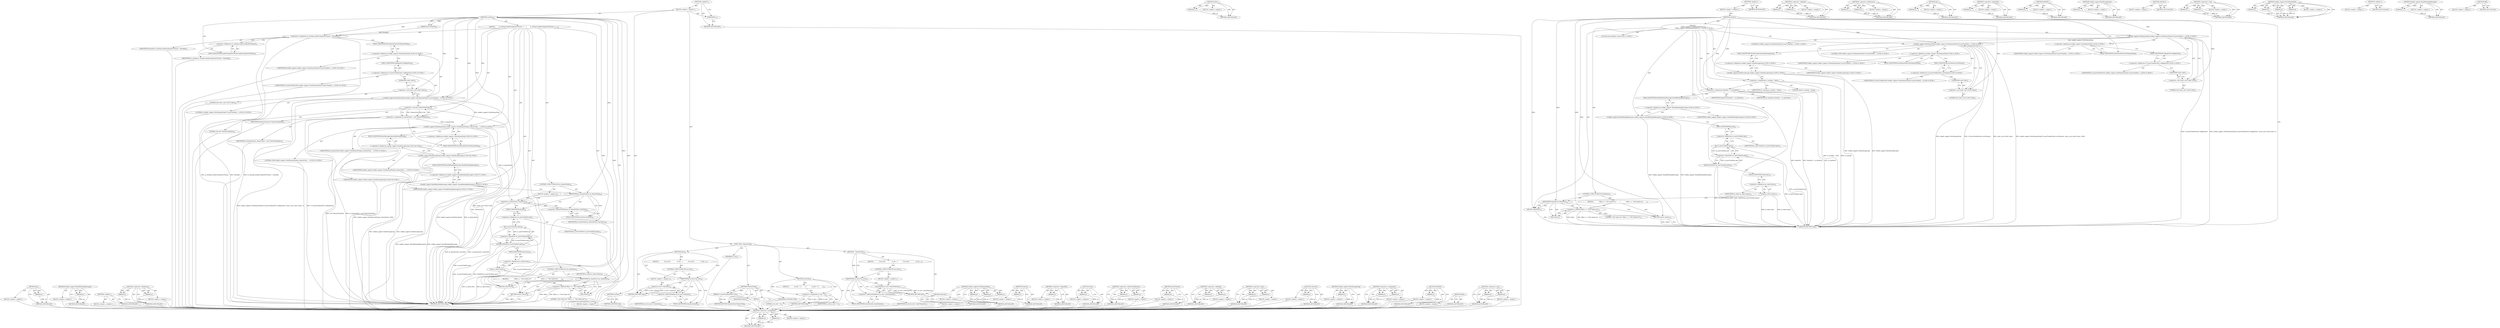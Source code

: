 digraph "&lt;operator&gt;.cast" {
vulnerable_109 [label=<(METHOD,&lt;operator&gt;.assignment)>];
vulnerable_110 [label=<(PARAM,p1)>];
vulnerable_111 [label=<(PARAM,p2)>];
vulnerable_112 [label=<(BLOCK,&lt;empty&gt;,&lt;empty&gt;)>];
vulnerable_113 [label=<(METHOD_RETURN,ANY)>];
vulnerable_130 [label=<(METHOD,clear)>];
vulnerable_131 [label=<(PARAM,p1)>];
vulnerable_132 [label=<(BLOCK,&lt;empty&gt;,&lt;empty&gt;)>];
vulnerable_133 [label=<(METHOD_RETURN,ANY)>];
vulnerable_6 [label=<(METHOD,&lt;global&gt;)<SUB>1</SUB>>];
vulnerable_7 [label=<(BLOCK,&lt;empty&gt;,&lt;empty&gt;)<SUB>1</SUB>>];
vulnerable_8 [label=<(METHOD,runTest)<SUB>1</SUB>>];
vulnerable_9 [label="<(BLOCK,{
         webkit_support::PostDelayedTask(CCLa...,{
         webkit_support::PostDelayedTask(CCLa...)<SUB>2</SUB>>"];
vulnerable_10 [label="<(webkit_support.PostDelayedTask,webkit_support::PostDelayedTask(CCLayerTreeHost...)<SUB>3</SUB>>"];
vulnerable_11 [label="<(&lt;operator&gt;.fieldAccess,webkit_support::PostDelayedTask)<SUB>3</SUB>>"];
vulnerable_12 [label="<(IDENTIFIER,webkit_support,webkit_support::PostDelayedTask(CCLayerTreeHost...)<SUB>3</SUB>>"];
vulnerable_13 [label=<(FIELD_IDENTIFIER,PostDelayedTask,PostDelayedTask)<SUB>3</SUB>>];
vulnerable_14 [label="<(&lt;operator&gt;.fieldAccess,CCLayerTreeHostTest::onBeginTest)<SUB>3</SUB>>"];
vulnerable_15 [label="<(IDENTIFIER,CCLayerTreeHostTest,webkit_support::PostDelayedTask(CCLayerTreeHost...)<SUB>3</SUB>>"];
vulnerable_16 [label=<(FIELD_IDENTIFIER,onBeginTest,onBeginTest)<SUB>3</SUB>>];
vulnerable_17 [label=<(&lt;operator&gt;.cast,static_cast&lt;void*&gt;(this))<SUB>3</SUB>>];
vulnerable_18 [label=<(UNKNOWN,void*,void*)<SUB>3</SUB>>];
vulnerable_19 [label=<(LITERAL,this,static_cast&lt;void*&gt;(this))<SUB>3</SUB>>];
vulnerable_20 [label="<(LITERAL,0,webkit_support::PostDelayedTask(CCLayerTreeHost...)<SUB>3</SUB>>"];
vulnerable_21 [label="<(webkit_support.PostDelayedTask,webkit_support::PostDelayedTask(CCLayerTreeHost...)<SUB>4</SUB>>"];
vulnerable_22 [label="<(&lt;operator&gt;.fieldAccess,webkit_support::PostDelayedTask)<SUB>4</SUB>>"];
vulnerable_23 [label="<(IDENTIFIER,webkit_support,webkit_support::PostDelayedTask(CCLayerTreeHost...)<SUB>4</SUB>>"];
vulnerable_24 [label=<(FIELD_IDENTIFIER,PostDelayedTask,PostDelayedTask)<SUB>4</SUB>>];
vulnerable_25 [label="<(&lt;operator&gt;.fieldAccess,CCLayerTreeHostTest::testTimeout)<SUB>4</SUB>>"];
vulnerable_26 [label="<(IDENTIFIER,CCLayerTreeHostTest,webkit_support::PostDelayedTask(CCLayerTreeHost...)<SUB>4</SUB>>"];
vulnerable_27 [label=<(FIELD_IDENTIFIER,testTimeout,testTimeout)<SUB>4</SUB>>];
vulnerable_28 [label=<(&lt;operator&gt;.cast,static_cast&lt;void*&gt;(this))<SUB>4</SUB>>];
vulnerable_29 [label=<(UNKNOWN,void*,void*)<SUB>4</SUB>>];
vulnerable_30 [label=<(LITERAL,this,static_cast&lt;void*&gt;(this))<SUB>4</SUB>>];
vulnerable_31 [label="<(LITERAL,5000,webkit_support::PostDelayedTask(CCLayerTreeHost...)<SUB>4</SUB>>"];
vulnerable_32 [label="<(webkit_support.RunMessageLoop,webkit_support::RunMessageLoop())<SUB>5</SUB>>"];
vulnerable_33 [label="<(&lt;operator&gt;.fieldAccess,webkit_support::RunMessageLoop)<SUB>5</SUB>>"];
vulnerable_34 [label="<(IDENTIFIER,webkit_support,webkit_support::RunMessageLoop())<SUB>5</SUB>>"];
vulnerable_35 [label=<(FIELD_IDENTIFIER,RunMessageLoop,RunMessageLoop)<SUB>5</SUB>>];
vulnerable_36 [label=<(&lt;operator&gt;.assignment,m_running = false)<SUB>6</SUB>>];
vulnerable_37 [label=<(IDENTIFIER,m_running,m_running = false)<SUB>6</SUB>>];
vulnerable_38 [label=<(LITERAL,false,m_running = false)<SUB>6</SUB>>];
vulnerable_39 [label="<(LOCAL,bool timedOut: bool)<SUB>7</SUB>>"];
vulnerable_40 [label=<(&lt;operator&gt;.assignment,timedOut = m_timedOut)<SUB>7</SUB>>];
vulnerable_41 [label=<(IDENTIFIER,timedOut,timedOut = m_timedOut)<SUB>7</SUB>>];
vulnerable_42 [label=<(IDENTIFIER,m_timedOut,timedOut = m_timedOut)<SUB>7</SUB>>];
vulnerable_43 [label="<(webkit_support.RunAllPendingMessages,webkit_support::RunAllPendingMessages())<SUB>8</SUB>>"];
vulnerable_44 [label="<(&lt;operator&gt;.fieldAccess,webkit_support::RunAllPendingMessages)<SUB>8</SUB>>"];
vulnerable_45 [label="<(IDENTIFIER,webkit_support,webkit_support::RunAllPendingMessages())<SUB>8</SUB>>"];
vulnerable_46 [label=<(FIELD_IDENTIFIER,RunAllPendingMessages,RunAllPendingMessages)<SUB>8</SUB>>];
vulnerable_47 [label=<(ASSERT,ASSERT(!m_layerTreeHost.get()))<SUB>9</SUB>>];
vulnerable_48 [label=<(&lt;operator&gt;.logicalNot,!m_layerTreeHost.get())<SUB>9</SUB>>];
vulnerable_49 [label=<(get,m_layerTreeHost.get())<SUB>9</SUB>>];
vulnerable_50 [label=<(&lt;operator&gt;.fieldAccess,m_layerTreeHost.get)<SUB>9</SUB>>];
vulnerable_51 [label=<(IDENTIFIER,m_layerTreeHost,m_layerTreeHost.get())<SUB>9</SUB>>];
vulnerable_52 [label=<(FIELD_IDENTIFIER,get,get)<SUB>9</SUB>>];
vulnerable_53 [label=<(clear,m_client.clear())<SUB>10</SUB>>];
vulnerable_54 [label=<(&lt;operator&gt;.fieldAccess,m_client.clear)<SUB>10</SUB>>];
vulnerable_55 [label=<(IDENTIFIER,m_client,m_client.clear())<SUB>10</SUB>>];
vulnerable_56 [label=<(FIELD_IDENTIFIER,clear,clear)<SUB>10</SUB>>];
vulnerable_57 [label=<(CONTROL_STRUCTURE,IF,if (timedOut))<SUB>11</SUB>>];
vulnerable_58 [label=<(IDENTIFIER,timedOut,if (timedOut))<SUB>11</SUB>>];
vulnerable_59 [label=<(BLOCK,{
             FAIL() &lt;&lt; &quot;Test timed out&quot;;
    ...,{
             FAIL() &lt;&lt; &quot;Test timed out&quot;;
    ...)<SUB>11</SUB>>];
vulnerable_60 [label=<(&lt;operator&gt;.shiftLeft,FAIL() &lt;&lt; &quot;Test timed out&quot;)<SUB>12</SUB>>];
vulnerable_61 [label=<(FAIL,FAIL())<SUB>12</SUB>>];
vulnerable_62 [label=<(LITERAL,&quot;Test timed out&quot;,FAIL() &lt;&lt; &quot;Test timed out&quot;)<SUB>12</SUB>>];
vulnerable_63 [label=<(RETURN,return;,return;)<SUB>13</SUB>>];
vulnerable_64 [label=<(afterTest,afterTest())<SUB>15</SUB>>];
vulnerable_65 [label=<(METHOD_RETURN,void)<SUB>1</SUB>>];
vulnerable_67 [label=<(METHOD_RETURN,ANY)<SUB>1</SUB>>];
vulnerable_134 [label=<(METHOD,&lt;operator&gt;.shiftLeft)>];
vulnerable_135 [label=<(PARAM,p1)>];
vulnerable_136 [label=<(PARAM,p2)>];
vulnerable_137 [label=<(BLOCK,&lt;empty&gt;,&lt;empty&gt;)>];
vulnerable_138 [label=<(METHOD_RETURN,ANY)>];
vulnerable_95 [label=<(METHOD,&lt;operator&gt;.fieldAccess)>];
vulnerable_96 [label=<(PARAM,p1)>];
vulnerable_97 [label=<(PARAM,p2)>];
vulnerable_98 [label=<(BLOCK,&lt;empty&gt;,&lt;empty&gt;)>];
vulnerable_99 [label=<(METHOD_RETURN,ANY)>];
vulnerable_126 [label=<(METHOD,get)>];
vulnerable_127 [label=<(PARAM,p1)>];
vulnerable_128 [label=<(BLOCK,&lt;empty&gt;,&lt;empty&gt;)>];
vulnerable_129 [label=<(METHOD_RETURN,ANY)>];
vulnerable_122 [label=<(METHOD,&lt;operator&gt;.logicalNot)>];
vulnerable_123 [label=<(PARAM,p1)>];
vulnerable_124 [label=<(BLOCK,&lt;empty&gt;,&lt;empty&gt;)>];
vulnerable_125 [label=<(METHOD_RETURN,ANY)>];
vulnerable_118 [label=<(METHOD,ASSERT)>];
vulnerable_119 [label=<(PARAM,p1)>];
vulnerable_120 [label=<(BLOCK,&lt;empty&gt;,&lt;empty&gt;)>];
vulnerable_121 [label=<(METHOD_RETURN,ANY)>];
vulnerable_105 [label=<(METHOD,webkit_support.RunMessageLoop)>];
vulnerable_106 [label=<(PARAM,p1)>];
vulnerable_107 [label=<(BLOCK,&lt;empty&gt;,&lt;empty&gt;)>];
vulnerable_108 [label=<(METHOD_RETURN,ANY)>];
vulnerable_142 [label=<(METHOD,afterTest)>];
vulnerable_143 [label=<(BLOCK,&lt;empty&gt;,&lt;empty&gt;)>];
vulnerable_144 [label=<(METHOD_RETURN,ANY)>];
vulnerable_100 [label=<(METHOD,&lt;operator&gt;.cast)>];
vulnerable_101 [label=<(PARAM,p1)>];
vulnerable_102 [label=<(PARAM,p2)>];
vulnerable_103 [label=<(BLOCK,&lt;empty&gt;,&lt;empty&gt;)>];
vulnerable_104 [label=<(METHOD_RETURN,ANY)>];
vulnerable_88 [label=<(METHOD,webkit_support.PostDelayedTask)>];
vulnerable_89 [label=<(PARAM,p1)>];
vulnerable_90 [label=<(PARAM,p2)>];
vulnerable_91 [label=<(PARAM,p3)>];
vulnerable_92 [label=<(PARAM,p4)>];
vulnerable_93 [label=<(BLOCK,&lt;empty&gt;,&lt;empty&gt;)>];
vulnerable_94 [label=<(METHOD_RETURN,ANY)>];
vulnerable_82 [label=<(METHOD,&lt;global&gt;)<SUB>1</SUB>>];
vulnerable_83 [label=<(BLOCK,&lt;empty&gt;,&lt;empty&gt;)>];
vulnerable_84 [label=<(METHOD_RETURN,ANY)>];
vulnerable_114 [label=<(METHOD,webkit_support.RunAllPendingMessages)>];
vulnerable_115 [label=<(PARAM,p1)>];
vulnerable_116 [label=<(BLOCK,&lt;empty&gt;,&lt;empty&gt;)>];
vulnerable_117 [label=<(METHOD_RETURN,ANY)>];
vulnerable_139 [label=<(METHOD,FAIL)>];
vulnerable_140 [label=<(BLOCK,&lt;empty&gt;,&lt;empty&gt;)>];
vulnerable_141 [label=<(METHOD_RETURN,ANY)>];
fixed_203 [label=<(METHOD,get)>];
fixed_204 [label=<(PARAM,p1)>];
fixed_205 [label=<(BLOCK,&lt;empty&gt;,&lt;empty&gt;)>];
fixed_206 [label=<(METHOD_RETURN,ANY)>];
fixed_187 [label=<(METHOD,webkit_support.RunAllPendingMessages)>];
fixed_188 [label=<(PARAM,p1)>];
fixed_189 [label=<(BLOCK,&lt;empty&gt;,&lt;empty&gt;)>];
fixed_190 [label=<(METHOD_RETURN,ANY)>];
fixed_138 [label=<(METHOD,&lt;global&gt;)<SUB>1</SUB>>];
fixed_139 [label=<(BLOCK,&lt;empty&gt;,&lt;empty&gt;)>];
fixed_140 [label=<(METHOD_RETURN,ANY)>];
fixed_162 [label=<(METHOD,&lt;operator&gt;.fieldAccess)>];
fixed_163 [label=<(PARAM,p1)>];
fixed_164 [label=<(PARAM,p2)>];
fixed_165 [label=<(BLOCK,&lt;empty&gt;,&lt;empty&gt;)>];
fixed_166 [label=<(METHOD_RETURN,ANY)>];
fixed_6 [label=<(METHOD,&lt;global&gt;)<SUB>1</SUB>>];
fixed_7 [label=<(BLOCK,&lt;empty&gt;,&lt;empty&gt;)<SUB>1</SUB>>];
fixed_8 [label=<(METHOD,runTest)<SUB>1</SUB>>];
fixed_9 [label=<(BLOCK,&lt;empty&gt;,&lt;empty&gt;)>];
fixed_10 [label=<(METHOD_RETURN,void)<SUB>1</SUB>>];
fixed_12 [label=<(UNKNOWN,),))<SUB>1</SUB>>];
fixed_13 [label=<(TYPE_DECL,TimeoutTask)<SUB>2</SUB>>];
fixed_14 [label=<(METHOD,TimeoutTask)<SUB>4</SUB>>];
fixed_15 [label=<(PARAM,CCLayerTreeHostTest* test)<SUB>4</SUB>>];
fixed_16 [label=<(BLOCK,{
        },{
        })<SUB>6</SUB>>];
fixed_17 [label=<(MODIFIER,CONSTRUCTOR)>];
fixed_18 [label=<(MODIFIER,PUBLIC)>];
fixed_19 [label=<(METHOD_RETURN,TimeoutTask.TimeoutTask)<SUB>4</SUB>>];
fixed_21 [label=<(METHOD,clearTest)<SUB>9</SUB>>];
fixed_22 [label=<(BLOCK,{
            m_test = 0;
        },{
            m_test = 0;
        })<SUB>10</SUB>>];
fixed_23 [label=<(&lt;operator&gt;.assignment,m_test = 0)<SUB>11</SUB>>];
fixed_24 [label=<(IDENTIFIER,m_test,m_test = 0)<SUB>11</SUB>>];
fixed_25 [label=<(LITERAL,0,m_test = 0)<SUB>11</SUB>>];
fixed_26 [label=<(METHOD_RETURN,void)<SUB>9</SUB>>];
fixed_28 [label=<(METHOD,~TimeoutTask)<SUB>14</SUB>>];
fixed_29 [label=<(BLOCK,{
            if (m_test)
                m_tes...,{
            if (m_test)
                m_tes...)<SUB>15</SUB>>];
fixed_30 [label=<(CONTROL_STRUCTURE,IF,if (m_test))<SUB>16</SUB>>];
fixed_31 [label=<(IDENTIFIER,m_test,if (m_test))<SUB>16</SUB>>];
fixed_32 [label=<(BLOCK,&lt;empty&gt;,&lt;empty&gt;)<SUB>17</SUB>>];
fixed_33 [label=<(clearTimeout,m_test-&gt;clearTimeout())<SUB>17</SUB>>];
fixed_34 [label=<(&lt;operator&gt;.indirectFieldAccess,m_test-&gt;clearTimeout)<SUB>17</SUB>>];
fixed_35 [label=<(IDENTIFIER,m_test,m_test-&gt;clearTimeout())<SUB>17</SUB>>];
fixed_36 [label=<(FIELD_IDENTIFIER,clearTimeout,clearTimeout)<SUB>17</SUB>>];
fixed_37 [label=<(METHOD_RETURN,ANY)<SUB>14</SUB>>];
fixed_39 [label=<(METHOD,Run)<SUB>20</SUB>>];
fixed_40 [label=<(BLOCK,{
            if (m_test)
                m_tes...,{
            if (m_test)
                m_tes...)<SUB>21</SUB>>];
fixed_41 [label=<(CONTROL_STRUCTURE,IF,if (m_test))<SUB>22</SUB>>];
fixed_42 [label=<(IDENTIFIER,m_test,if (m_test))<SUB>22</SUB>>];
fixed_43 [label=<(BLOCK,&lt;empty&gt;,&lt;empty&gt;)<SUB>23</SUB>>];
fixed_44 [label=<(timeout,m_test-&gt;timeout())<SUB>23</SUB>>];
fixed_45 [label=<(&lt;operator&gt;.indirectFieldAccess,m_test-&gt;timeout)<SUB>23</SUB>>];
fixed_46 [label=<(IDENTIFIER,m_test,m_test-&gt;timeout())<SUB>23</SUB>>];
fixed_47 [label=<(FIELD_IDENTIFIER,timeout,timeout)<SUB>23</SUB>>];
fixed_48 [label=<(METHOD_RETURN,void)<SUB>20</SUB>>];
fixed_50 [label=<(MEMBER,m_test)<SUB>27</SUB>>];
fixed_51 [label=<(METHOD,runTest)<SUB>30</SUB>>];
fixed_52 [label=<(PARAM,bool threaded)<SUB>30</SUB>>];
fixed_53 [label=<(BLOCK,{
        m_settings.enableCompositorThread = t...,{
        m_settings.enableCompositorThread = t...)<SUB>31</SUB>>];
fixed_54 [label=<(&lt;operator&gt;.assignment,m_settings.enableCompositorThread = threaded)<SUB>32</SUB>>];
fixed_55 [label=<(&lt;operator&gt;.fieldAccess,m_settings.enableCompositorThread)<SUB>32</SUB>>];
fixed_56 [label=<(IDENTIFIER,m_settings,m_settings.enableCompositorThread = threaded)<SUB>32</SUB>>];
fixed_57 [label=<(FIELD_IDENTIFIER,enableCompositorThread,enableCompositorThread)<SUB>32</SUB>>];
fixed_58 [label=<(IDENTIFIER,threaded,m_settings.enableCompositorThread = threaded)<SUB>32</SUB>>];
fixed_59 [label="<(webkit_support.PostDelayedTask,webkit_support::PostDelayedTask(CCLayerTreeHost...)<SUB>33</SUB>>"];
fixed_60 [label="<(&lt;operator&gt;.fieldAccess,webkit_support::PostDelayedTask)<SUB>33</SUB>>"];
fixed_61 [label="<(IDENTIFIER,webkit_support,webkit_support::PostDelayedTask(CCLayerTreeHost...)<SUB>33</SUB>>"];
fixed_62 [label=<(FIELD_IDENTIFIER,PostDelayedTask,PostDelayedTask)<SUB>33</SUB>>];
fixed_63 [label="<(&lt;operator&gt;.fieldAccess,CCLayerTreeHostTest::onBeginTest)<SUB>33</SUB>>"];
fixed_64 [label="<(IDENTIFIER,CCLayerTreeHostTest,webkit_support::PostDelayedTask(CCLayerTreeHost...)<SUB>33</SUB>>"];
fixed_65 [label=<(FIELD_IDENTIFIER,onBeginTest,onBeginTest)<SUB>33</SUB>>];
fixed_66 [label=<(&lt;operator&gt;.cast,static_cast&lt;void*&gt;(this))<SUB>33</SUB>>];
fixed_67 [label=<(UNKNOWN,void*,void*)<SUB>33</SUB>>];
fixed_68 [label=<(LITERAL,this,static_cast&lt;void*&gt;(this))<SUB>33</SUB>>];
fixed_69 [label="<(LITERAL,0,webkit_support::PostDelayedTask(CCLayerTreeHost...)<SUB>33</SUB>>"];
fixed_70 [label=<(&lt;operator&gt;.assignment,m_timeoutTask = new TimeoutTask(this))<SUB>34</SUB>>];
fixed_71 [label=<(IDENTIFIER,m_timeoutTask,m_timeoutTask = new TimeoutTask(this))<SUB>34</SUB>>];
fixed_72 [label=<(&lt;operator&gt;.new,new TimeoutTask(this))<SUB>34</SUB>>];
fixed_73 [label=<(IDENTIFIER,TimeoutTask,new TimeoutTask(this))<SUB>34</SUB>>];
fixed_74 [label=<(LITERAL,this,new TimeoutTask(this))<SUB>34</SUB>>];
fixed_75 [label="<(webkit_support.PostDelayedTask,webkit_support::PostDelayedTask(m_timeoutTask, ...)<SUB>35</SUB>>"];
fixed_76 [label="<(&lt;operator&gt;.fieldAccess,webkit_support::PostDelayedTask)<SUB>35</SUB>>"];
fixed_77 [label="<(IDENTIFIER,webkit_support,webkit_support::PostDelayedTask(m_timeoutTask, ...)<SUB>35</SUB>>"];
fixed_78 [label=<(FIELD_IDENTIFIER,PostDelayedTask,PostDelayedTask)<SUB>35</SUB>>];
fixed_79 [label="<(IDENTIFIER,m_timeoutTask,webkit_support::PostDelayedTask(m_timeoutTask, ...)<SUB>35</SUB>>"];
fixed_80 [label="<(LITERAL,5000,webkit_support::PostDelayedTask(m_timeoutTask, ...)<SUB>35</SUB>>"];
fixed_81 [label="<(webkit_support.RunMessageLoop,webkit_support::RunMessageLoop())<SUB>36</SUB>>"];
fixed_82 [label="<(&lt;operator&gt;.fieldAccess,webkit_support::RunMessageLoop)<SUB>36</SUB>>"];
fixed_83 [label="<(IDENTIFIER,webkit_support,webkit_support::RunMessageLoop())<SUB>36</SUB>>"];
fixed_84 [label=<(FIELD_IDENTIFIER,RunMessageLoop,RunMessageLoop)<SUB>36</SUB>>];
fixed_85 [label="<(webkit_support.RunAllPendingMessages,webkit_support::RunAllPendingMessages())<SUB>37</SUB>>"];
fixed_86 [label="<(&lt;operator&gt;.fieldAccess,webkit_support::RunAllPendingMessages)<SUB>37</SUB>>"];
fixed_87 [label="<(IDENTIFIER,webkit_support,webkit_support::RunAllPendingMessages())<SUB>37</SUB>>"];
fixed_88 [label=<(FIELD_IDENTIFIER,RunAllPendingMessages,RunAllPendingMessages)<SUB>37</SUB>>];
fixed_89 [label=<(CONTROL_STRUCTURE,IF,if (m_timeoutTask))<SUB>39</SUB>>];
fixed_90 [label=<(IDENTIFIER,m_timeoutTask,if (m_timeoutTask))<SUB>39</SUB>>];
fixed_91 [label=<(BLOCK,&lt;empty&gt;,&lt;empty&gt;)<SUB>40</SUB>>];
fixed_92 [label=<(clearTest,m_timeoutTask-&gt;clearTest())<SUB>40</SUB>>];
fixed_93 [label=<(&lt;operator&gt;.indirectFieldAccess,m_timeoutTask-&gt;clearTest)<SUB>40</SUB>>];
fixed_94 [label=<(IDENTIFIER,m_timeoutTask,m_timeoutTask-&gt;clearTest())<SUB>40</SUB>>];
fixed_95 [label=<(FIELD_IDENTIFIER,clearTest,clearTest)<SUB>40</SUB>>];
fixed_96 [label=<(ASSERT,ASSERT(!m_layerTreeHost.get()))<SUB>42</SUB>>];
fixed_97 [label=<(&lt;operator&gt;.logicalNot,!m_layerTreeHost.get())<SUB>42</SUB>>];
fixed_98 [label=<(get,m_layerTreeHost.get())<SUB>42</SUB>>];
fixed_99 [label=<(&lt;operator&gt;.fieldAccess,m_layerTreeHost.get)<SUB>42</SUB>>];
fixed_100 [label=<(IDENTIFIER,m_layerTreeHost,m_layerTreeHost.get())<SUB>42</SUB>>];
fixed_101 [label=<(FIELD_IDENTIFIER,get,get)<SUB>42</SUB>>];
fixed_102 [label=<(clear,m_client.clear())<SUB>43</SUB>>];
fixed_103 [label=<(&lt;operator&gt;.fieldAccess,m_client.clear)<SUB>43</SUB>>];
fixed_104 [label=<(IDENTIFIER,m_client,m_client.clear())<SUB>43</SUB>>];
fixed_105 [label=<(FIELD_IDENTIFIER,clear,clear)<SUB>43</SUB>>];
fixed_106 [label=<(CONTROL_STRUCTURE,IF,if (m_timedOut))<SUB>44</SUB>>];
fixed_107 [label=<(IDENTIFIER,m_timedOut,if (m_timedOut))<SUB>44</SUB>>];
fixed_108 [label=<(BLOCK,{
             FAIL() &lt;&lt; &quot;Test timed out&quot;;
    ...,{
             FAIL() &lt;&lt; &quot;Test timed out&quot;;
    ...)<SUB>44</SUB>>];
fixed_109 [label=<(&lt;operator&gt;.shiftLeft,FAIL() &lt;&lt; &quot;Test timed out&quot;)<SUB>45</SUB>>];
fixed_110 [label=<(FAIL,FAIL())<SUB>45</SUB>>];
fixed_111 [label=<(LITERAL,&quot;Test timed out&quot;,FAIL() &lt;&lt; &quot;Test timed out&quot;)<SUB>45</SUB>>];
fixed_112 [label=<(RETURN,return;,return;)<SUB>46</SUB>>];
fixed_113 [label=<(afterTest,afterTest())<SUB>48</SUB>>];
fixed_114 [label=<(METHOD_RETURN,void)<SUB>30</SUB>>];
fixed_116 [label=<(METHOD_RETURN,ANY)<SUB>1</SUB>>];
fixed_219 [label=<(METHOD,afterTest)>];
fixed_220 [label=<(BLOCK,&lt;empty&gt;,&lt;empty&gt;)>];
fixed_221 [label=<(METHOD_RETURN,ANY)>];
fixed_167 [label=<(METHOD,webkit_support.PostDelayedTask)>];
fixed_168 [label=<(PARAM,p1)>];
fixed_169 [label=<(PARAM,p2)>];
fixed_170 [label=<(PARAM,p3)>];
fixed_171 [label=<(BLOCK,&lt;empty&gt;,&lt;empty&gt;)>];
fixed_172 [label=<(METHOD_RETURN,ANY)>];
fixed_158 [label=<(METHOD,timeout)>];
fixed_159 [label=<(PARAM,p1)>];
fixed_160 [label=<(BLOCK,&lt;empty&gt;,&lt;empty&gt;)>];
fixed_161 [label=<(METHOD_RETURN,ANY)>];
fixed_199 [label=<(METHOD,&lt;operator&gt;.logicalNot)>];
fixed_200 [label=<(PARAM,p1)>];
fixed_201 [label=<(BLOCK,&lt;empty&gt;,&lt;empty&gt;)>];
fixed_202 [label=<(METHOD_RETURN,ANY)>];
fixed_207 [label=<(METHOD,clear)>];
fixed_208 [label=<(PARAM,p1)>];
fixed_209 [label=<(BLOCK,&lt;empty&gt;,&lt;empty&gt;)>];
fixed_210 [label=<(METHOD_RETURN,ANY)>];
fixed_153 [label=<(METHOD,&lt;operator&gt;.indirectFieldAccess)>];
fixed_154 [label=<(PARAM,p1)>];
fixed_155 [label=<(PARAM,p2)>];
fixed_156 [label=<(BLOCK,&lt;empty&gt;,&lt;empty&gt;)>];
fixed_157 [label=<(METHOD_RETURN,ANY)>];
fixed_149 [label=<(METHOD,clearTimeout)>];
fixed_150 [label=<(PARAM,p1)>];
fixed_151 [label=<(BLOCK,&lt;empty&gt;,&lt;empty&gt;)>];
fixed_152 [label=<(METHOD_RETURN,ANY)>];
fixed_211 [label=<(METHOD,&lt;operator&gt;.shiftLeft)>];
fixed_212 [label=<(PARAM,p1)>];
fixed_213 [label=<(PARAM,p2)>];
fixed_214 [label=<(BLOCK,&lt;empty&gt;,&lt;empty&gt;)>];
fixed_215 [label=<(METHOD_RETURN,ANY)>];
fixed_178 [label=<(METHOD,&lt;operator&gt;.new)>];
fixed_179 [label=<(PARAM,p1)>];
fixed_180 [label=<(PARAM,p2)>];
fixed_181 [label=<(BLOCK,&lt;empty&gt;,&lt;empty&gt;)>];
fixed_182 [label=<(METHOD_RETURN,ANY)>];
fixed_191 [label=<(METHOD,clearTest)>];
fixed_192 [label=<(PARAM,p1)>];
fixed_193 [label=<(BLOCK,&lt;empty&gt;,&lt;empty&gt;)>];
fixed_194 [label=<(METHOD_RETURN,ANY)>];
fixed_183 [label=<(METHOD,webkit_support.RunMessageLoop)>];
fixed_184 [label=<(PARAM,p1)>];
fixed_185 [label=<(BLOCK,&lt;empty&gt;,&lt;empty&gt;)>];
fixed_186 [label=<(METHOD_RETURN,ANY)>];
fixed_144 [label=<(METHOD,&lt;operator&gt;.assignment)>];
fixed_145 [label=<(PARAM,p1)>];
fixed_146 [label=<(PARAM,p2)>];
fixed_147 [label=<(BLOCK,&lt;empty&gt;,&lt;empty&gt;)>];
fixed_148 [label=<(METHOD_RETURN,ANY)>];
fixed_195 [label=<(METHOD,ASSERT)>];
fixed_196 [label=<(PARAM,p1)>];
fixed_197 [label=<(BLOCK,&lt;empty&gt;,&lt;empty&gt;)>];
fixed_198 [label=<(METHOD_RETURN,ANY)>];
fixed_216 [label=<(METHOD,FAIL)>];
fixed_217 [label=<(BLOCK,&lt;empty&gt;,&lt;empty&gt;)>];
fixed_218 [label=<(METHOD_RETURN,ANY)>];
fixed_173 [label=<(METHOD,&lt;operator&gt;.cast)>];
fixed_174 [label=<(PARAM,p1)>];
fixed_175 [label=<(PARAM,p2)>];
fixed_176 [label=<(BLOCK,&lt;empty&gt;,&lt;empty&gt;)>];
fixed_177 [label=<(METHOD_RETURN,ANY)>];
vulnerable_109 -> vulnerable_110  [key=0, label="AST: "];
vulnerable_109 -> vulnerable_110  [key=1, label="DDG: "];
vulnerable_109 -> vulnerable_112  [key=0, label="AST: "];
vulnerable_109 -> vulnerable_111  [key=0, label="AST: "];
vulnerable_109 -> vulnerable_111  [key=1, label="DDG: "];
vulnerable_109 -> vulnerable_113  [key=0, label="AST: "];
vulnerable_109 -> vulnerable_113  [key=1, label="CFG: "];
vulnerable_110 -> vulnerable_113  [key=0, label="DDG: p1"];
vulnerable_111 -> vulnerable_113  [key=0, label="DDG: p2"];
vulnerable_130 -> vulnerable_131  [key=0, label="AST: "];
vulnerable_130 -> vulnerable_131  [key=1, label="DDG: "];
vulnerable_130 -> vulnerable_132  [key=0, label="AST: "];
vulnerable_130 -> vulnerable_133  [key=0, label="AST: "];
vulnerable_130 -> vulnerable_133  [key=1, label="CFG: "];
vulnerable_131 -> vulnerable_133  [key=0, label="DDG: p1"];
vulnerable_6 -> vulnerable_7  [key=0, label="AST: "];
vulnerable_6 -> vulnerable_67  [key=0, label="AST: "];
vulnerable_6 -> vulnerable_67  [key=1, label="CFG: "];
vulnerable_7 -> vulnerable_8  [key=0, label="AST: "];
vulnerable_8 -> vulnerable_9  [key=0, label="AST: "];
vulnerable_8 -> vulnerable_65  [key=0, label="AST: "];
vulnerable_8 -> vulnerable_13  [key=0, label="CFG: "];
vulnerable_8 -> vulnerable_36  [key=0, label="DDG: "];
vulnerable_8 -> vulnerable_40  [key=0, label="DDG: "];
vulnerable_8 -> vulnerable_64  [key=0, label="DDG: "];
vulnerable_8 -> vulnerable_10  [key=0, label="DDG: "];
vulnerable_8 -> vulnerable_21  [key=0, label="DDG: "];
vulnerable_8 -> vulnerable_58  [key=0, label="DDG: "];
vulnerable_8 -> vulnerable_17  [key=0, label="DDG: "];
vulnerable_8 -> vulnerable_28  [key=0, label="DDG: "];
vulnerable_8 -> vulnerable_63  [key=0, label="DDG: "];
vulnerable_8 -> vulnerable_60  [key=0, label="DDG: "];
vulnerable_9 -> vulnerable_10  [key=0, label="AST: "];
vulnerable_9 -> vulnerable_21  [key=0, label="AST: "];
vulnerable_9 -> vulnerable_32  [key=0, label="AST: "];
vulnerable_9 -> vulnerable_36  [key=0, label="AST: "];
vulnerable_9 -> vulnerable_39  [key=0, label="AST: "];
vulnerable_9 -> vulnerable_40  [key=0, label="AST: "];
vulnerable_9 -> vulnerable_43  [key=0, label="AST: "];
vulnerable_9 -> vulnerable_47  [key=0, label="AST: "];
vulnerable_9 -> vulnerable_53  [key=0, label="AST: "];
vulnerable_9 -> vulnerable_57  [key=0, label="AST: "];
vulnerable_9 -> vulnerable_64  [key=0, label="AST: "];
vulnerable_10 -> vulnerable_11  [key=0, label="AST: "];
vulnerable_10 -> vulnerable_14  [key=0, label="AST: "];
vulnerable_10 -> vulnerable_17  [key=0, label="AST: "];
vulnerable_10 -> vulnerable_20  [key=0, label="AST: "];
vulnerable_10 -> vulnerable_24  [key=0, label="CFG: "];
vulnerable_10 -> vulnerable_65  [key=0, label="DDG: CCLayerTreeHostTest::onBeginTest"];
vulnerable_10 -> vulnerable_65  [key=1, label="DDG: webkit_support::PostDelayedTask(CCLayerTreeHostTest::onBeginTest, static_cast&lt;void*&gt;(this), 0)"];
vulnerable_10 -> vulnerable_21  [key=0, label="DDG: webkit_support::PostDelayedTask"];
vulnerable_11 -> vulnerable_12  [key=0, label="AST: "];
vulnerable_11 -> vulnerable_13  [key=0, label="AST: "];
vulnerable_11 -> vulnerable_16  [key=0, label="CFG: "];
vulnerable_13 -> vulnerable_11  [key=0, label="CFG: "];
vulnerable_14 -> vulnerable_15  [key=0, label="AST: "];
vulnerable_14 -> vulnerable_16  [key=0, label="AST: "];
vulnerable_14 -> vulnerable_18  [key=0, label="CFG: "];
vulnerable_16 -> vulnerable_14  [key=0, label="CFG: "];
vulnerable_17 -> vulnerable_18  [key=0, label="AST: "];
vulnerable_17 -> vulnerable_19  [key=0, label="AST: "];
vulnerable_17 -> vulnerable_10  [key=0, label="CFG: "];
vulnerable_18 -> vulnerable_17  [key=0, label="CFG: "];
vulnerable_21 -> vulnerable_22  [key=0, label="AST: "];
vulnerable_21 -> vulnerable_25  [key=0, label="AST: "];
vulnerable_21 -> vulnerable_28  [key=0, label="AST: "];
vulnerable_21 -> vulnerable_31  [key=0, label="AST: "];
vulnerable_21 -> vulnerable_35  [key=0, label="CFG: "];
vulnerable_21 -> vulnerable_65  [key=0, label="DDG: webkit_support::PostDelayedTask"];
vulnerable_21 -> vulnerable_65  [key=1, label="DDG: CCLayerTreeHostTest::testTimeout"];
vulnerable_21 -> vulnerable_65  [key=2, label="DDG: static_cast&lt;void*&gt;(this)"];
vulnerable_21 -> vulnerable_65  [key=3, label="DDG: webkit_support::PostDelayedTask(CCLayerTreeHostTest::testTimeout, static_cast&lt;void*&gt;(this), 5000)"];
vulnerable_22 -> vulnerable_23  [key=0, label="AST: "];
vulnerable_22 -> vulnerable_24  [key=0, label="AST: "];
vulnerable_22 -> vulnerable_27  [key=0, label="CFG: "];
vulnerable_24 -> vulnerable_22  [key=0, label="CFG: "];
vulnerable_25 -> vulnerable_26  [key=0, label="AST: "];
vulnerable_25 -> vulnerable_27  [key=0, label="AST: "];
vulnerable_25 -> vulnerable_29  [key=0, label="CFG: "];
vulnerable_27 -> vulnerable_25  [key=0, label="CFG: "];
vulnerable_28 -> vulnerable_29  [key=0, label="AST: "];
vulnerable_28 -> vulnerable_30  [key=0, label="AST: "];
vulnerable_28 -> vulnerable_21  [key=0, label="CFG: "];
vulnerable_29 -> vulnerable_28  [key=0, label="CFG: "];
vulnerable_32 -> vulnerable_33  [key=0, label="AST: "];
vulnerable_32 -> vulnerable_36  [key=0, label="CFG: "];
vulnerable_32 -> vulnerable_65  [key=0, label="DDG: webkit_support::RunMessageLoop"];
vulnerable_32 -> vulnerable_65  [key=1, label="DDG: webkit_support::RunMessageLoop()"];
vulnerable_33 -> vulnerable_34  [key=0, label="AST: "];
vulnerable_33 -> vulnerable_35  [key=0, label="AST: "];
vulnerable_33 -> vulnerable_32  [key=0, label="CFG: "];
vulnerable_35 -> vulnerable_33  [key=0, label="CFG: "];
vulnerable_36 -> vulnerable_37  [key=0, label="AST: "];
vulnerable_36 -> vulnerable_38  [key=0, label="AST: "];
vulnerable_36 -> vulnerable_40  [key=0, label="CFG: "];
vulnerable_36 -> vulnerable_65  [key=0, label="DDG: m_running = false"];
vulnerable_36 -> vulnerable_65  [key=1, label="DDG: m_running"];
vulnerable_40 -> vulnerable_41  [key=0, label="AST: "];
vulnerable_40 -> vulnerable_42  [key=0, label="AST: "];
vulnerable_40 -> vulnerable_46  [key=0, label="CFG: "];
vulnerable_40 -> vulnerable_65  [key=0, label="DDG: timedOut"];
vulnerable_40 -> vulnerable_65  [key=1, label="DDG: timedOut = m_timedOut"];
vulnerable_40 -> vulnerable_65  [key=2, label="DDG: m_timedOut"];
vulnerable_43 -> vulnerable_44  [key=0, label="AST: "];
vulnerable_43 -> vulnerable_52  [key=0, label="CFG: "];
vulnerable_43 -> vulnerable_65  [key=0, label="DDG: webkit_support::RunAllPendingMessages"];
vulnerable_43 -> vulnerable_65  [key=1, label="DDG: webkit_support::RunAllPendingMessages()"];
vulnerable_44 -> vulnerable_45  [key=0, label="AST: "];
vulnerable_44 -> vulnerable_46  [key=0, label="AST: "];
vulnerable_44 -> vulnerable_43  [key=0, label="CFG: "];
vulnerable_46 -> vulnerable_44  [key=0, label="CFG: "];
vulnerable_47 -> vulnerable_48  [key=0, label="AST: "];
vulnerable_47 -> vulnerable_56  [key=0, label="CFG: "];
vulnerable_47 -> vulnerable_65  [key=0, label="DDG: !m_layerTreeHost.get()"];
vulnerable_47 -> vulnerable_65  [key=1, label="DDG: ASSERT(!m_layerTreeHost.get())"];
vulnerable_48 -> vulnerable_49  [key=0, label="AST: "];
vulnerable_48 -> vulnerable_47  [key=0, label="CFG: "];
vulnerable_48 -> vulnerable_47  [key=1, label="DDG: m_layerTreeHost.get()"];
vulnerable_48 -> vulnerable_65  [key=0, label="DDG: m_layerTreeHost.get()"];
vulnerable_49 -> vulnerable_50  [key=0, label="AST: "];
vulnerable_49 -> vulnerable_48  [key=0, label="CFG: "];
vulnerable_49 -> vulnerable_48  [key=1, label="DDG: m_layerTreeHost.get"];
vulnerable_49 -> vulnerable_65  [key=0, label="DDG: m_layerTreeHost.get"];
vulnerable_50 -> vulnerable_51  [key=0, label="AST: "];
vulnerable_50 -> vulnerable_52  [key=0, label="AST: "];
vulnerable_50 -> vulnerable_49  [key=0, label="CFG: "];
vulnerable_52 -> vulnerable_50  [key=0, label="CFG: "];
vulnerable_53 -> vulnerable_54  [key=0, label="AST: "];
vulnerable_53 -> vulnerable_58  [key=0, label="CFG: "];
vulnerable_53 -> vulnerable_65  [key=0, label="DDG: m_client.clear"];
vulnerable_53 -> vulnerable_65  [key=1, label="DDG: m_client.clear()"];
vulnerable_54 -> vulnerable_55  [key=0, label="AST: "];
vulnerable_54 -> vulnerable_56  [key=0, label="AST: "];
vulnerable_54 -> vulnerable_53  [key=0, label="CFG: "];
vulnerable_56 -> vulnerable_54  [key=0, label="CFG: "];
vulnerable_57 -> vulnerable_58  [key=0, label="AST: "];
vulnerable_57 -> vulnerable_59  [key=0, label="AST: "];
vulnerable_58 -> vulnerable_61  [key=0, label="CFG: "];
vulnerable_58 -> vulnerable_61  [key=1, label="CDG: "];
vulnerable_58 -> vulnerable_64  [key=0, label="CFG: "];
vulnerable_58 -> vulnerable_64  [key=1, label="CDG: "];
vulnerable_58 -> vulnerable_60  [key=0, label="CDG: "];
vulnerable_58 -> vulnerable_63  [key=0, label="CDG: "];
vulnerable_59 -> vulnerable_60  [key=0, label="AST: "];
vulnerable_59 -> vulnerable_63  [key=0, label="AST: "];
vulnerable_60 -> vulnerable_61  [key=0, label="AST: "];
vulnerable_60 -> vulnerable_62  [key=0, label="AST: "];
vulnerable_60 -> vulnerable_63  [key=0, label="CFG: "];
vulnerable_60 -> vulnerable_65  [key=0, label="DDG: FAIL()"];
vulnerable_60 -> vulnerable_65  [key=1, label="DDG: FAIL() &lt;&lt; &quot;Test timed out&quot;"];
vulnerable_61 -> vulnerable_60  [key=0, label="CFG: "];
vulnerable_63 -> vulnerable_65  [key=0, label="CFG: "];
vulnerable_63 -> vulnerable_65  [key=1, label="DDG: &lt;RET&gt;"];
vulnerable_64 -> vulnerable_65  [key=0, label="CFG: "];
vulnerable_134 -> vulnerable_135  [key=0, label="AST: "];
vulnerable_134 -> vulnerable_135  [key=1, label="DDG: "];
vulnerable_134 -> vulnerable_137  [key=0, label="AST: "];
vulnerable_134 -> vulnerable_136  [key=0, label="AST: "];
vulnerable_134 -> vulnerable_136  [key=1, label="DDG: "];
vulnerable_134 -> vulnerable_138  [key=0, label="AST: "];
vulnerable_134 -> vulnerable_138  [key=1, label="CFG: "];
vulnerable_135 -> vulnerable_138  [key=0, label="DDG: p1"];
vulnerable_136 -> vulnerable_138  [key=0, label="DDG: p2"];
vulnerable_95 -> vulnerable_96  [key=0, label="AST: "];
vulnerable_95 -> vulnerable_96  [key=1, label="DDG: "];
vulnerable_95 -> vulnerable_98  [key=0, label="AST: "];
vulnerable_95 -> vulnerable_97  [key=0, label="AST: "];
vulnerable_95 -> vulnerable_97  [key=1, label="DDG: "];
vulnerable_95 -> vulnerable_99  [key=0, label="AST: "];
vulnerable_95 -> vulnerable_99  [key=1, label="CFG: "];
vulnerable_96 -> vulnerable_99  [key=0, label="DDG: p1"];
vulnerable_97 -> vulnerable_99  [key=0, label="DDG: p2"];
vulnerable_126 -> vulnerable_127  [key=0, label="AST: "];
vulnerable_126 -> vulnerable_127  [key=1, label="DDG: "];
vulnerable_126 -> vulnerable_128  [key=0, label="AST: "];
vulnerable_126 -> vulnerable_129  [key=0, label="AST: "];
vulnerable_126 -> vulnerable_129  [key=1, label="CFG: "];
vulnerable_127 -> vulnerable_129  [key=0, label="DDG: p1"];
vulnerable_122 -> vulnerable_123  [key=0, label="AST: "];
vulnerable_122 -> vulnerable_123  [key=1, label="DDG: "];
vulnerable_122 -> vulnerable_124  [key=0, label="AST: "];
vulnerable_122 -> vulnerable_125  [key=0, label="AST: "];
vulnerable_122 -> vulnerable_125  [key=1, label="CFG: "];
vulnerable_123 -> vulnerable_125  [key=0, label="DDG: p1"];
vulnerable_118 -> vulnerable_119  [key=0, label="AST: "];
vulnerable_118 -> vulnerable_119  [key=1, label="DDG: "];
vulnerable_118 -> vulnerable_120  [key=0, label="AST: "];
vulnerable_118 -> vulnerable_121  [key=0, label="AST: "];
vulnerable_118 -> vulnerable_121  [key=1, label="CFG: "];
vulnerable_119 -> vulnerable_121  [key=0, label="DDG: p1"];
vulnerable_105 -> vulnerable_106  [key=0, label="AST: "];
vulnerable_105 -> vulnerable_106  [key=1, label="DDG: "];
vulnerable_105 -> vulnerable_107  [key=0, label="AST: "];
vulnerable_105 -> vulnerable_108  [key=0, label="AST: "];
vulnerable_105 -> vulnerable_108  [key=1, label="CFG: "];
vulnerable_106 -> vulnerable_108  [key=0, label="DDG: p1"];
vulnerable_142 -> vulnerable_143  [key=0, label="AST: "];
vulnerable_142 -> vulnerable_144  [key=0, label="AST: "];
vulnerable_142 -> vulnerable_144  [key=1, label="CFG: "];
vulnerable_100 -> vulnerable_101  [key=0, label="AST: "];
vulnerable_100 -> vulnerable_101  [key=1, label="DDG: "];
vulnerable_100 -> vulnerable_103  [key=0, label="AST: "];
vulnerable_100 -> vulnerable_102  [key=0, label="AST: "];
vulnerable_100 -> vulnerable_102  [key=1, label="DDG: "];
vulnerable_100 -> vulnerable_104  [key=0, label="AST: "];
vulnerable_100 -> vulnerable_104  [key=1, label="CFG: "];
vulnerable_101 -> vulnerable_104  [key=0, label="DDG: p1"];
vulnerable_102 -> vulnerable_104  [key=0, label="DDG: p2"];
vulnerable_88 -> vulnerable_89  [key=0, label="AST: "];
vulnerable_88 -> vulnerable_89  [key=1, label="DDG: "];
vulnerable_88 -> vulnerable_93  [key=0, label="AST: "];
vulnerable_88 -> vulnerable_90  [key=0, label="AST: "];
vulnerable_88 -> vulnerable_90  [key=1, label="DDG: "];
vulnerable_88 -> vulnerable_94  [key=0, label="AST: "];
vulnerable_88 -> vulnerable_94  [key=1, label="CFG: "];
vulnerable_88 -> vulnerable_91  [key=0, label="AST: "];
vulnerable_88 -> vulnerable_91  [key=1, label="DDG: "];
vulnerable_88 -> vulnerable_92  [key=0, label="AST: "];
vulnerable_88 -> vulnerable_92  [key=1, label="DDG: "];
vulnerable_89 -> vulnerable_94  [key=0, label="DDG: p1"];
vulnerable_90 -> vulnerable_94  [key=0, label="DDG: p2"];
vulnerable_91 -> vulnerable_94  [key=0, label="DDG: p3"];
vulnerable_92 -> vulnerable_94  [key=0, label="DDG: p4"];
vulnerable_82 -> vulnerable_83  [key=0, label="AST: "];
vulnerable_82 -> vulnerable_84  [key=0, label="AST: "];
vulnerable_82 -> vulnerable_84  [key=1, label="CFG: "];
vulnerable_114 -> vulnerable_115  [key=0, label="AST: "];
vulnerable_114 -> vulnerable_115  [key=1, label="DDG: "];
vulnerable_114 -> vulnerable_116  [key=0, label="AST: "];
vulnerable_114 -> vulnerable_117  [key=0, label="AST: "];
vulnerable_114 -> vulnerable_117  [key=1, label="CFG: "];
vulnerable_115 -> vulnerable_117  [key=0, label="DDG: p1"];
vulnerable_139 -> vulnerable_140  [key=0, label="AST: "];
vulnerable_139 -> vulnerable_141  [key=0, label="AST: "];
vulnerable_139 -> vulnerable_141  [key=1, label="CFG: "];
fixed_203 -> fixed_204  [key=0, label="AST: "];
fixed_203 -> fixed_204  [key=1, label="DDG: "];
fixed_203 -> fixed_205  [key=0, label="AST: "];
fixed_203 -> fixed_206  [key=0, label="AST: "];
fixed_203 -> fixed_206  [key=1, label="CFG: "];
fixed_204 -> fixed_206  [key=0, label="DDG: p1"];
fixed_205 -> vulnerable_109  [key=0];
fixed_206 -> vulnerable_109  [key=0];
fixed_187 -> fixed_188  [key=0, label="AST: "];
fixed_187 -> fixed_188  [key=1, label="DDG: "];
fixed_187 -> fixed_189  [key=0, label="AST: "];
fixed_187 -> fixed_190  [key=0, label="AST: "];
fixed_187 -> fixed_190  [key=1, label="CFG: "];
fixed_188 -> fixed_190  [key=0, label="DDG: p1"];
fixed_189 -> vulnerable_109  [key=0];
fixed_190 -> vulnerable_109  [key=0];
fixed_138 -> fixed_139  [key=0, label="AST: "];
fixed_138 -> fixed_140  [key=0, label="AST: "];
fixed_138 -> fixed_140  [key=1, label="CFG: "];
fixed_139 -> vulnerable_109  [key=0];
fixed_140 -> vulnerable_109  [key=0];
fixed_162 -> fixed_163  [key=0, label="AST: "];
fixed_162 -> fixed_163  [key=1, label="DDG: "];
fixed_162 -> fixed_165  [key=0, label="AST: "];
fixed_162 -> fixed_164  [key=0, label="AST: "];
fixed_162 -> fixed_164  [key=1, label="DDG: "];
fixed_162 -> fixed_166  [key=0, label="AST: "];
fixed_162 -> fixed_166  [key=1, label="CFG: "];
fixed_163 -> fixed_166  [key=0, label="DDG: p1"];
fixed_164 -> fixed_166  [key=0, label="DDG: p2"];
fixed_165 -> vulnerable_109  [key=0];
fixed_166 -> vulnerable_109  [key=0];
fixed_6 -> fixed_7  [key=0, label="AST: "];
fixed_6 -> fixed_116  [key=0, label="AST: "];
fixed_6 -> fixed_12  [key=0, label="CFG: "];
fixed_7 -> fixed_8  [key=0, label="AST: "];
fixed_7 -> fixed_12  [key=0, label="AST: "];
fixed_7 -> fixed_13  [key=0, label="AST: "];
fixed_7 -> fixed_51  [key=0, label="AST: "];
fixed_8 -> fixed_9  [key=0, label="AST: "];
fixed_8 -> fixed_10  [key=0, label="AST: "];
fixed_8 -> fixed_10  [key=1, label="CFG: "];
fixed_9 -> vulnerable_109  [key=0];
fixed_10 -> vulnerable_109  [key=0];
fixed_12 -> fixed_116  [key=0, label="CFG: "];
fixed_13 -> fixed_14  [key=0, label="AST: "];
fixed_13 -> fixed_21  [key=0, label="AST: "];
fixed_13 -> fixed_28  [key=0, label="AST: "];
fixed_13 -> fixed_39  [key=0, label="AST: "];
fixed_13 -> fixed_50  [key=0, label="AST: "];
fixed_14 -> fixed_15  [key=0, label="AST: "];
fixed_14 -> fixed_15  [key=1, label="DDG: "];
fixed_14 -> fixed_16  [key=0, label="AST: "];
fixed_14 -> fixed_17  [key=0, label="AST: "];
fixed_14 -> fixed_18  [key=0, label="AST: "];
fixed_14 -> fixed_19  [key=0, label="AST: "];
fixed_14 -> fixed_19  [key=1, label="CFG: "];
fixed_15 -> fixed_19  [key=0, label="DDG: test"];
fixed_16 -> vulnerable_109  [key=0];
fixed_17 -> vulnerable_109  [key=0];
fixed_18 -> vulnerable_109  [key=0];
fixed_19 -> vulnerable_109  [key=0];
fixed_21 -> fixed_22  [key=0, label="AST: "];
fixed_21 -> fixed_26  [key=0, label="AST: "];
fixed_21 -> fixed_23  [key=0, label="CFG: "];
fixed_21 -> fixed_23  [key=1, label="DDG: "];
fixed_22 -> fixed_23  [key=0, label="AST: "];
fixed_23 -> fixed_24  [key=0, label="AST: "];
fixed_23 -> fixed_25  [key=0, label="AST: "];
fixed_23 -> fixed_26  [key=0, label="CFG: "];
fixed_23 -> fixed_26  [key=1, label="DDG: m_test = 0"];
fixed_23 -> fixed_26  [key=2, label="DDG: m_test"];
fixed_24 -> vulnerable_109  [key=0];
fixed_25 -> vulnerable_109  [key=0];
fixed_26 -> vulnerable_109  [key=0];
fixed_28 -> fixed_29  [key=0, label="AST: "];
fixed_28 -> fixed_37  [key=0, label="AST: "];
fixed_28 -> fixed_31  [key=0, label="CFG: "];
fixed_28 -> fixed_31  [key=1, label="DDG: "];
fixed_29 -> fixed_30  [key=0, label="AST: "];
fixed_30 -> fixed_31  [key=0, label="AST: "];
fixed_30 -> fixed_32  [key=0, label="AST: "];
fixed_31 -> fixed_37  [key=0, label="CFG: "];
fixed_31 -> fixed_36  [key=0, label="CFG: "];
fixed_31 -> fixed_36  [key=1, label="CDG: "];
fixed_31 -> fixed_34  [key=0, label="CDG: "];
fixed_31 -> fixed_33  [key=0, label="CDG: "];
fixed_32 -> fixed_33  [key=0, label="AST: "];
fixed_33 -> fixed_34  [key=0, label="AST: "];
fixed_33 -> fixed_37  [key=0, label="CFG: "];
fixed_33 -> fixed_37  [key=1, label="DDG: m_test-&gt;clearTimeout"];
fixed_33 -> fixed_37  [key=2, label="DDG: m_test-&gt;clearTimeout()"];
fixed_34 -> fixed_35  [key=0, label="AST: "];
fixed_34 -> fixed_36  [key=0, label="AST: "];
fixed_34 -> fixed_33  [key=0, label="CFG: "];
fixed_35 -> vulnerable_109  [key=0];
fixed_36 -> fixed_34  [key=0, label="CFG: "];
fixed_37 -> vulnerable_109  [key=0];
fixed_39 -> fixed_40  [key=0, label="AST: "];
fixed_39 -> fixed_48  [key=0, label="AST: "];
fixed_39 -> fixed_42  [key=0, label="CFG: "];
fixed_39 -> fixed_42  [key=1, label="DDG: "];
fixed_40 -> fixed_41  [key=0, label="AST: "];
fixed_41 -> fixed_42  [key=0, label="AST: "];
fixed_41 -> fixed_43  [key=0, label="AST: "];
fixed_42 -> fixed_48  [key=0, label="CFG: "];
fixed_42 -> fixed_47  [key=0, label="CFG: "];
fixed_42 -> fixed_47  [key=1, label="CDG: "];
fixed_42 -> fixed_44  [key=0, label="CDG: "];
fixed_42 -> fixed_45  [key=0, label="CDG: "];
fixed_43 -> fixed_44  [key=0, label="AST: "];
fixed_44 -> fixed_45  [key=0, label="AST: "];
fixed_44 -> fixed_48  [key=0, label="CFG: "];
fixed_44 -> fixed_48  [key=1, label="DDG: m_test-&gt;timeout"];
fixed_44 -> fixed_48  [key=2, label="DDG: m_test-&gt;timeout()"];
fixed_45 -> fixed_46  [key=0, label="AST: "];
fixed_45 -> fixed_47  [key=0, label="AST: "];
fixed_45 -> fixed_44  [key=0, label="CFG: "];
fixed_46 -> vulnerable_109  [key=0];
fixed_47 -> fixed_45  [key=0, label="CFG: "];
fixed_48 -> vulnerable_109  [key=0];
fixed_50 -> vulnerable_109  [key=0];
fixed_51 -> fixed_52  [key=0, label="AST: "];
fixed_51 -> fixed_52  [key=1, label="DDG: "];
fixed_51 -> fixed_53  [key=0, label="AST: "];
fixed_51 -> fixed_114  [key=0, label="AST: "];
fixed_51 -> fixed_57  [key=0, label="CFG: "];
fixed_51 -> fixed_54  [key=0, label="DDG: "];
fixed_51 -> fixed_113  [key=0, label="DDG: "];
fixed_51 -> fixed_59  [key=0, label="DDG: "];
fixed_51 -> fixed_75  [key=0, label="DDG: "];
fixed_51 -> fixed_90  [key=0, label="DDG: "];
fixed_51 -> fixed_107  [key=0, label="DDG: "];
fixed_51 -> fixed_66  [key=0, label="DDG: "];
fixed_51 -> fixed_72  [key=0, label="DDG: "];
fixed_51 -> fixed_112  [key=0, label="DDG: "];
fixed_51 -> fixed_109  [key=0, label="DDG: "];
fixed_52 -> fixed_54  [key=0, label="DDG: threaded"];
fixed_53 -> fixed_54  [key=0, label="AST: "];
fixed_53 -> fixed_59  [key=0, label="AST: "];
fixed_53 -> fixed_70  [key=0, label="AST: "];
fixed_53 -> fixed_75  [key=0, label="AST: "];
fixed_53 -> fixed_81  [key=0, label="AST: "];
fixed_53 -> fixed_85  [key=0, label="AST: "];
fixed_53 -> fixed_89  [key=0, label="AST: "];
fixed_53 -> fixed_96  [key=0, label="AST: "];
fixed_53 -> fixed_102  [key=0, label="AST: "];
fixed_53 -> fixed_106  [key=0, label="AST: "];
fixed_53 -> fixed_113  [key=0, label="AST: "];
fixed_54 -> fixed_55  [key=0, label="AST: "];
fixed_54 -> fixed_58  [key=0, label="AST: "];
fixed_54 -> fixed_62  [key=0, label="CFG: "];
fixed_54 -> fixed_114  [key=0, label="DDG: m_settings.enableCompositorThread"];
fixed_54 -> fixed_114  [key=1, label="DDG: threaded"];
fixed_54 -> fixed_114  [key=2, label="DDG: m_settings.enableCompositorThread = threaded"];
fixed_55 -> fixed_56  [key=0, label="AST: "];
fixed_55 -> fixed_57  [key=0, label="AST: "];
fixed_55 -> fixed_54  [key=0, label="CFG: "];
fixed_56 -> vulnerable_109  [key=0];
fixed_57 -> fixed_55  [key=0, label="CFG: "];
fixed_58 -> vulnerable_109  [key=0];
fixed_59 -> fixed_60  [key=0, label="AST: "];
fixed_59 -> fixed_63  [key=0, label="AST: "];
fixed_59 -> fixed_66  [key=0, label="AST: "];
fixed_59 -> fixed_69  [key=0, label="AST: "];
fixed_59 -> fixed_72  [key=0, label="CFG: "];
fixed_59 -> fixed_114  [key=0, label="DDG: CCLayerTreeHostTest::onBeginTest"];
fixed_59 -> fixed_114  [key=1, label="DDG: static_cast&lt;void*&gt;(this)"];
fixed_59 -> fixed_114  [key=2, label="DDG: webkit_support::PostDelayedTask(CCLayerTreeHostTest::onBeginTest, static_cast&lt;void*&gt;(this), 0)"];
fixed_59 -> fixed_75  [key=0, label="DDG: webkit_support::PostDelayedTask"];
fixed_60 -> fixed_61  [key=0, label="AST: "];
fixed_60 -> fixed_62  [key=0, label="AST: "];
fixed_60 -> fixed_65  [key=0, label="CFG: "];
fixed_61 -> vulnerable_109  [key=0];
fixed_62 -> fixed_60  [key=0, label="CFG: "];
fixed_63 -> fixed_64  [key=0, label="AST: "];
fixed_63 -> fixed_65  [key=0, label="AST: "];
fixed_63 -> fixed_67  [key=0, label="CFG: "];
fixed_64 -> vulnerable_109  [key=0];
fixed_65 -> fixed_63  [key=0, label="CFG: "];
fixed_66 -> fixed_67  [key=0, label="AST: "];
fixed_66 -> fixed_68  [key=0, label="AST: "];
fixed_66 -> fixed_59  [key=0, label="CFG: "];
fixed_67 -> fixed_66  [key=0, label="CFG: "];
fixed_68 -> vulnerable_109  [key=0];
fixed_69 -> vulnerable_109  [key=0];
fixed_70 -> fixed_71  [key=0, label="AST: "];
fixed_70 -> fixed_72  [key=0, label="AST: "];
fixed_70 -> fixed_78  [key=0, label="CFG: "];
fixed_70 -> fixed_114  [key=0, label="DDG: new TimeoutTask(this)"];
fixed_70 -> fixed_114  [key=1, label="DDG: m_timeoutTask = new TimeoutTask(this)"];
fixed_70 -> fixed_75  [key=0, label="DDG: m_timeoutTask"];
fixed_71 -> vulnerable_109  [key=0];
fixed_72 -> fixed_73  [key=0, label="AST: "];
fixed_72 -> fixed_74  [key=0, label="AST: "];
fixed_72 -> fixed_70  [key=0, label="CFG: "];
fixed_72 -> fixed_70  [key=1, label="DDG: TimeoutTask"];
fixed_72 -> fixed_70  [key=2, label="DDG: this"];
fixed_72 -> fixed_114  [key=0, label="DDG: TimeoutTask"];
fixed_73 -> vulnerable_109  [key=0];
fixed_74 -> vulnerable_109  [key=0];
fixed_75 -> fixed_76  [key=0, label="AST: "];
fixed_75 -> fixed_79  [key=0, label="AST: "];
fixed_75 -> fixed_80  [key=0, label="AST: "];
fixed_75 -> fixed_84  [key=0, label="CFG: "];
fixed_75 -> fixed_114  [key=0, label="DDG: webkit_support::PostDelayedTask"];
fixed_75 -> fixed_114  [key=1, label="DDG: m_timeoutTask"];
fixed_75 -> fixed_114  [key=2, label="DDG: webkit_support::PostDelayedTask(m_timeoutTask, 5000)"];
fixed_75 -> fixed_92  [key=0, label="DDG: m_timeoutTask"];
fixed_76 -> fixed_77  [key=0, label="AST: "];
fixed_76 -> fixed_78  [key=0, label="AST: "];
fixed_76 -> fixed_75  [key=0, label="CFG: "];
fixed_77 -> vulnerable_109  [key=0];
fixed_78 -> fixed_76  [key=0, label="CFG: "];
fixed_79 -> vulnerable_109  [key=0];
fixed_80 -> vulnerable_109  [key=0];
fixed_81 -> fixed_82  [key=0, label="AST: "];
fixed_81 -> fixed_88  [key=0, label="CFG: "];
fixed_81 -> fixed_114  [key=0, label="DDG: webkit_support::RunMessageLoop"];
fixed_81 -> fixed_114  [key=1, label="DDG: webkit_support::RunMessageLoop()"];
fixed_82 -> fixed_83  [key=0, label="AST: "];
fixed_82 -> fixed_84  [key=0, label="AST: "];
fixed_82 -> fixed_81  [key=0, label="CFG: "];
fixed_83 -> vulnerable_109  [key=0];
fixed_84 -> fixed_82  [key=0, label="CFG: "];
fixed_85 -> fixed_86  [key=0, label="AST: "];
fixed_85 -> fixed_90  [key=0, label="CFG: "];
fixed_85 -> fixed_114  [key=0, label="DDG: webkit_support::RunAllPendingMessages"];
fixed_85 -> fixed_114  [key=1, label="DDG: webkit_support::RunAllPendingMessages()"];
fixed_86 -> fixed_87  [key=0, label="AST: "];
fixed_86 -> fixed_88  [key=0, label="AST: "];
fixed_86 -> fixed_85  [key=0, label="CFG: "];
fixed_87 -> vulnerable_109  [key=0];
fixed_88 -> fixed_86  [key=0, label="CFG: "];
fixed_89 -> fixed_90  [key=0, label="AST: "];
fixed_89 -> fixed_91  [key=0, label="AST: "];
fixed_90 -> fixed_95  [key=0, label="CFG: "];
fixed_90 -> fixed_95  [key=1, label="CDG: "];
fixed_90 -> fixed_101  [key=0, label="CFG: "];
fixed_90 -> fixed_93  [key=0, label="CDG: "];
fixed_90 -> fixed_92  [key=0, label="CDG: "];
fixed_91 -> fixed_92  [key=0, label="AST: "];
fixed_92 -> fixed_93  [key=0, label="AST: "];
fixed_92 -> fixed_101  [key=0, label="CFG: "];
fixed_92 -> fixed_114  [key=0, label="DDG: m_timeoutTask-&gt;clearTest"];
fixed_92 -> fixed_114  [key=1, label="DDG: m_timeoutTask-&gt;clearTest()"];
fixed_93 -> fixed_94  [key=0, label="AST: "];
fixed_93 -> fixed_95  [key=0, label="AST: "];
fixed_93 -> fixed_92  [key=0, label="CFG: "];
fixed_94 -> vulnerable_109  [key=0];
fixed_95 -> fixed_93  [key=0, label="CFG: "];
fixed_96 -> fixed_97  [key=0, label="AST: "];
fixed_96 -> fixed_105  [key=0, label="CFG: "];
fixed_96 -> fixed_114  [key=0, label="DDG: !m_layerTreeHost.get()"];
fixed_96 -> fixed_114  [key=1, label="DDG: ASSERT(!m_layerTreeHost.get())"];
fixed_97 -> fixed_98  [key=0, label="AST: "];
fixed_97 -> fixed_96  [key=0, label="CFG: "];
fixed_97 -> fixed_96  [key=1, label="DDG: m_layerTreeHost.get()"];
fixed_97 -> fixed_114  [key=0, label="DDG: m_layerTreeHost.get()"];
fixed_98 -> fixed_99  [key=0, label="AST: "];
fixed_98 -> fixed_97  [key=0, label="CFG: "];
fixed_98 -> fixed_97  [key=1, label="DDG: m_layerTreeHost.get"];
fixed_98 -> fixed_114  [key=0, label="DDG: m_layerTreeHost.get"];
fixed_99 -> fixed_100  [key=0, label="AST: "];
fixed_99 -> fixed_101  [key=0, label="AST: "];
fixed_99 -> fixed_98  [key=0, label="CFG: "];
fixed_100 -> vulnerable_109  [key=0];
fixed_101 -> fixed_99  [key=0, label="CFG: "];
fixed_102 -> fixed_103  [key=0, label="AST: "];
fixed_102 -> fixed_107  [key=0, label="CFG: "];
fixed_102 -> fixed_114  [key=0, label="DDG: m_client.clear"];
fixed_102 -> fixed_114  [key=1, label="DDG: m_client.clear()"];
fixed_103 -> fixed_104  [key=0, label="AST: "];
fixed_103 -> fixed_105  [key=0, label="AST: "];
fixed_103 -> fixed_102  [key=0, label="CFG: "];
fixed_104 -> vulnerable_109  [key=0];
fixed_105 -> fixed_103  [key=0, label="CFG: "];
fixed_106 -> fixed_107  [key=0, label="AST: "];
fixed_106 -> fixed_108  [key=0, label="AST: "];
fixed_107 -> fixed_110  [key=0, label="CFG: "];
fixed_107 -> fixed_110  [key=1, label="CDG: "];
fixed_107 -> fixed_113  [key=0, label="CFG: "];
fixed_107 -> fixed_113  [key=1, label="CDG: "];
fixed_107 -> fixed_112  [key=0, label="CDG: "];
fixed_107 -> fixed_109  [key=0, label="CDG: "];
fixed_108 -> fixed_109  [key=0, label="AST: "];
fixed_108 -> fixed_112  [key=0, label="AST: "];
fixed_109 -> fixed_110  [key=0, label="AST: "];
fixed_109 -> fixed_111  [key=0, label="AST: "];
fixed_109 -> fixed_112  [key=0, label="CFG: "];
fixed_109 -> fixed_114  [key=0, label="DDG: FAIL()"];
fixed_109 -> fixed_114  [key=1, label="DDG: FAIL() &lt;&lt; &quot;Test timed out&quot;"];
fixed_110 -> fixed_109  [key=0, label="CFG: "];
fixed_111 -> vulnerable_109  [key=0];
fixed_112 -> fixed_114  [key=0, label="CFG: "];
fixed_112 -> fixed_114  [key=1, label="DDG: &lt;RET&gt;"];
fixed_113 -> fixed_114  [key=0, label="CFG: "];
fixed_114 -> vulnerable_109  [key=0];
fixed_116 -> vulnerable_109  [key=0];
fixed_219 -> fixed_220  [key=0, label="AST: "];
fixed_219 -> fixed_221  [key=0, label="AST: "];
fixed_219 -> fixed_221  [key=1, label="CFG: "];
fixed_220 -> vulnerable_109  [key=0];
fixed_221 -> vulnerable_109  [key=0];
fixed_167 -> fixed_168  [key=0, label="AST: "];
fixed_167 -> fixed_168  [key=1, label="DDG: "];
fixed_167 -> fixed_171  [key=0, label="AST: "];
fixed_167 -> fixed_169  [key=0, label="AST: "];
fixed_167 -> fixed_169  [key=1, label="DDG: "];
fixed_167 -> fixed_172  [key=0, label="AST: "];
fixed_167 -> fixed_172  [key=1, label="CFG: "];
fixed_167 -> fixed_170  [key=0, label="AST: "];
fixed_167 -> fixed_170  [key=1, label="DDG: "];
fixed_168 -> fixed_172  [key=0, label="DDG: p1"];
fixed_169 -> fixed_172  [key=0, label="DDG: p2"];
fixed_170 -> fixed_172  [key=0, label="DDG: p3"];
fixed_171 -> vulnerable_109  [key=0];
fixed_172 -> vulnerable_109  [key=0];
fixed_158 -> fixed_159  [key=0, label="AST: "];
fixed_158 -> fixed_159  [key=1, label="DDG: "];
fixed_158 -> fixed_160  [key=0, label="AST: "];
fixed_158 -> fixed_161  [key=0, label="AST: "];
fixed_158 -> fixed_161  [key=1, label="CFG: "];
fixed_159 -> fixed_161  [key=0, label="DDG: p1"];
fixed_160 -> vulnerable_109  [key=0];
fixed_161 -> vulnerable_109  [key=0];
fixed_199 -> fixed_200  [key=0, label="AST: "];
fixed_199 -> fixed_200  [key=1, label="DDG: "];
fixed_199 -> fixed_201  [key=0, label="AST: "];
fixed_199 -> fixed_202  [key=0, label="AST: "];
fixed_199 -> fixed_202  [key=1, label="CFG: "];
fixed_200 -> fixed_202  [key=0, label="DDG: p1"];
fixed_201 -> vulnerable_109  [key=0];
fixed_202 -> vulnerable_109  [key=0];
fixed_207 -> fixed_208  [key=0, label="AST: "];
fixed_207 -> fixed_208  [key=1, label="DDG: "];
fixed_207 -> fixed_209  [key=0, label="AST: "];
fixed_207 -> fixed_210  [key=0, label="AST: "];
fixed_207 -> fixed_210  [key=1, label="CFG: "];
fixed_208 -> fixed_210  [key=0, label="DDG: p1"];
fixed_209 -> vulnerable_109  [key=0];
fixed_210 -> vulnerable_109  [key=0];
fixed_153 -> fixed_154  [key=0, label="AST: "];
fixed_153 -> fixed_154  [key=1, label="DDG: "];
fixed_153 -> fixed_156  [key=0, label="AST: "];
fixed_153 -> fixed_155  [key=0, label="AST: "];
fixed_153 -> fixed_155  [key=1, label="DDG: "];
fixed_153 -> fixed_157  [key=0, label="AST: "];
fixed_153 -> fixed_157  [key=1, label="CFG: "];
fixed_154 -> fixed_157  [key=0, label="DDG: p1"];
fixed_155 -> fixed_157  [key=0, label="DDG: p2"];
fixed_156 -> vulnerable_109  [key=0];
fixed_157 -> vulnerable_109  [key=0];
fixed_149 -> fixed_150  [key=0, label="AST: "];
fixed_149 -> fixed_150  [key=1, label="DDG: "];
fixed_149 -> fixed_151  [key=0, label="AST: "];
fixed_149 -> fixed_152  [key=0, label="AST: "];
fixed_149 -> fixed_152  [key=1, label="CFG: "];
fixed_150 -> fixed_152  [key=0, label="DDG: p1"];
fixed_151 -> vulnerable_109  [key=0];
fixed_152 -> vulnerable_109  [key=0];
fixed_211 -> fixed_212  [key=0, label="AST: "];
fixed_211 -> fixed_212  [key=1, label="DDG: "];
fixed_211 -> fixed_214  [key=0, label="AST: "];
fixed_211 -> fixed_213  [key=0, label="AST: "];
fixed_211 -> fixed_213  [key=1, label="DDG: "];
fixed_211 -> fixed_215  [key=0, label="AST: "];
fixed_211 -> fixed_215  [key=1, label="CFG: "];
fixed_212 -> fixed_215  [key=0, label="DDG: p1"];
fixed_213 -> fixed_215  [key=0, label="DDG: p2"];
fixed_214 -> vulnerable_109  [key=0];
fixed_215 -> vulnerable_109  [key=0];
fixed_178 -> fixed_179  [key=0, label="AST: "];
fixed_178 -> fixed_179  [key=1, label="DDG: "];
fixed_178 -> fixed_181  [key=0, label="AST: "];
fixed_178 -> fixed_180  [key=0, label="AST: "];
fixed_178 -> fixed_180  [key=1, label="DDG: "];
fixed_178 -> fixed_182  [key=0, label="AST: "];
fixed_178 -> fixed_182  [key=1, label="CFG: "];
fixed_179 -> fixed_182  [key=0, label="DDG: p1"];
fixed_180 -> fixed_182  [key=0, label="DDG: p2"];
fixed_181 -> vulnerable_109  [key=0];
fixed_182 -> vulnerable_109  [key=0];
fixed_191 -> fixed_192  [key=0, label="AST: "];
fixed_191 -> fixed_192  [key=1, label="DDG: "];
fixed_191 -> fixed_193  [key=0, label="AST: "];
fixed_191 -> fixed_194  [key=0, label="AST: "];
fixed_191 -> fixed_194  [key=1, label="CFG: "];
fixed_192 -> fixed_194  [key=0, label="DDG: p1"];
fixed_193 -> vulnerable_109  [key=0];
fixed_194 -> vulnerable_109  [key=0];
fixed_183 -> fixed_184  [key=0, label="AST: "];
fixed_183 -> fixed_184  [key=1, label="DDG: "];
fixed_183 -> fixed_185  [key=0, label="AST: "];
fixed_183 -> fixed_186  [key=0, label="AST: "];
fixed_183 -> fixed_186  [key=1, label="CFG: "];
fixed_184 -> fixed_186  [key=0, label="DDG: p1"];
fixed_185 -> vulnerable_109  [key=0];
fixed_186 -> vulnerable_109  [key=0];
fixed_144 -> fixed_145  [key=0, label="AST: "];
fixed_144 -> fixed_145  [key=1, label="DDG: "];
fixed_144 -> fixed_147  [key=0, label="AST: "];
fixed_144 -> fixed_146  [key=0, label="AST: "];
fixed_144 -> fixed_146  [key=1, label="DDG: "];
fixed_144 -> fixed_148  [key=0, label="AST: "];
fixed_144 -> fixed_148  [key=1, label="CFG: "];
fixed_145 -> fixed_148  [key=0, label="DDG: p1"];
fixed_146 -> fixed_148  [key=0, label="DDG: p2"];
fixed_147 -> vulnerable_109  [key=0];
fixed_148 -> vulnerable_109  [key=0];
fixed_195 -> fixed_196  [key=0, label="AST: "];
fixed_195 -> fixed_196  [key=1, label="DDG: "];
fixed_195 -> fixed_197  [key=0, label="AST: "];
fixed_195 -> fixed_198  [key=0, label="AST: "];
fixed_195 -> fixed_198  [key=1, label="CFG: "];
fixed_196 -> fixed_198  [key=0, label="DDG: p1"];
fixed_197 -> vulnerable_109  [key=0];
fixed_198 -> vulnerable_109  [key=0];
fixed_216 -> fixed_217  [key=0, label="AST: "];
fixed_216 -> fixed_218  [key=0, label="AST: "];
fixed_216 -> fixed_218  [key=1, label="CFG: "];
fixed_217 -> vulnerable_109  [key=0];
fixed_218 -> vulnerable_109  [key=0];
fixed_173 -> fixed_174  [key=0, label="AST: "];
fixed_173 -> fixed_174  [key=1, label="DDG: "];
fixed_173 -> fixed_176  [key=0, label="AST: "];
fixed_173 -> fixed_175  [key=0, label="AST: "];
fixed_173 -> fixed_175  [key=1, label="DDG: "];
fixed_173 -> fixed_177  [key=0, label="AST: "];
fixed_173 -> fixed_177  [key=1, label="CFG: "];
fixed_174 -> fixed_177  [key=0, label="DDG: p1"];
fixed_175 -> fixed_177  [key=0, label="DDG: p2"];
fixed_176 -> vulnerable_109  [key=0];
fixed_177 -> vulnerable_109  [key=0];
}
